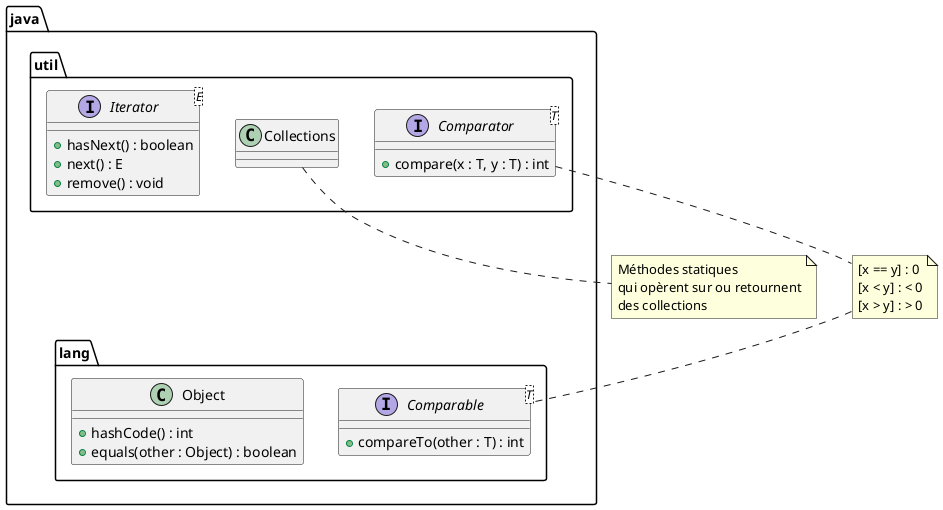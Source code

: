 @startuml

package java.lang {
    class Object {
        +hashCode() : int
        +equals(other : Object) : boolean
    }

    interface Comparable<T> {
        +compareTo(other : T) : int
    }
}

package java.util {
    class Collections
    interface Iterator<E> {
        +hasNext() : boolean
        +next() : E
        +remove() : void
    }

    interface Comparator<T> {
        +compare(x : T, y : T) : int
    }
}

note bottom of Collections : Méthodes statiques\nqui opèrent sur ou retournent\ndes collections


note "[x == y] : 0\n[x < y] : < 0\n[x > y] : > 0" as n1
n1 .. Comparable
Comparator .. n1

Iterator -[hidden]-- Object
@enduml
